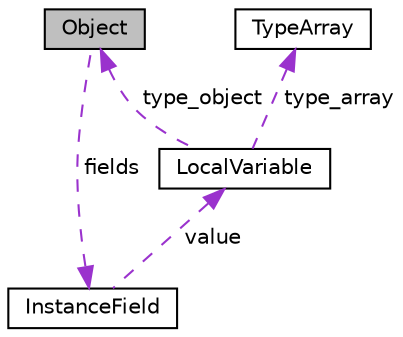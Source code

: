 digraph "Object"
{
  edge [fontname="Helvetica",fontsize="10",labelfontname="Helvetica",labelfontsize="10"];
  node [fontname="Helvetica",fontsize="10",shape=record];
  Node1 [label="Object",height=0.2,width=0.4,color="black", fillcolor="grey75", style="filled", fontcolor="black"];
  Node2 -> Node1 [dir="back",color="darkorchid3",fontsize="10",style="dashed",label=" fields" ];
  Node2 [label="InstanceField",height=0.2,width=0.4,color="black", fillcolor="white", style="filled",URL="$structInstanceField.html"];
  Node3 -> Node2 [dir="back",color="darkorchid3",fontsize="10",style="dashed",label=" value" ];
  Node3 [label="LocalVariable",height=0.2,width=0.4,color="black", fillcolor="white", style="filled",URL="$structLocalVariable.html",tooltip="Struct para representar a variável local de um Frame. "];
  Node1 -> Node3 [dir="back",color="darkorchid3",fontsize="10",style="dashed",label=" type_object" ];
  Node4 -> Node3 [dir="back",color="darkorchid3",fontsize="10",style="dashed",label=" type_array" ];
  Node4 [label="TypeArray",height=0.2,width=0.4,color="black", fillcolor="white", style="filled",URL="$structTypeArray.html",tooltip="Representa uma estrutura de dados tipo array dentro da JVM. "];
}
